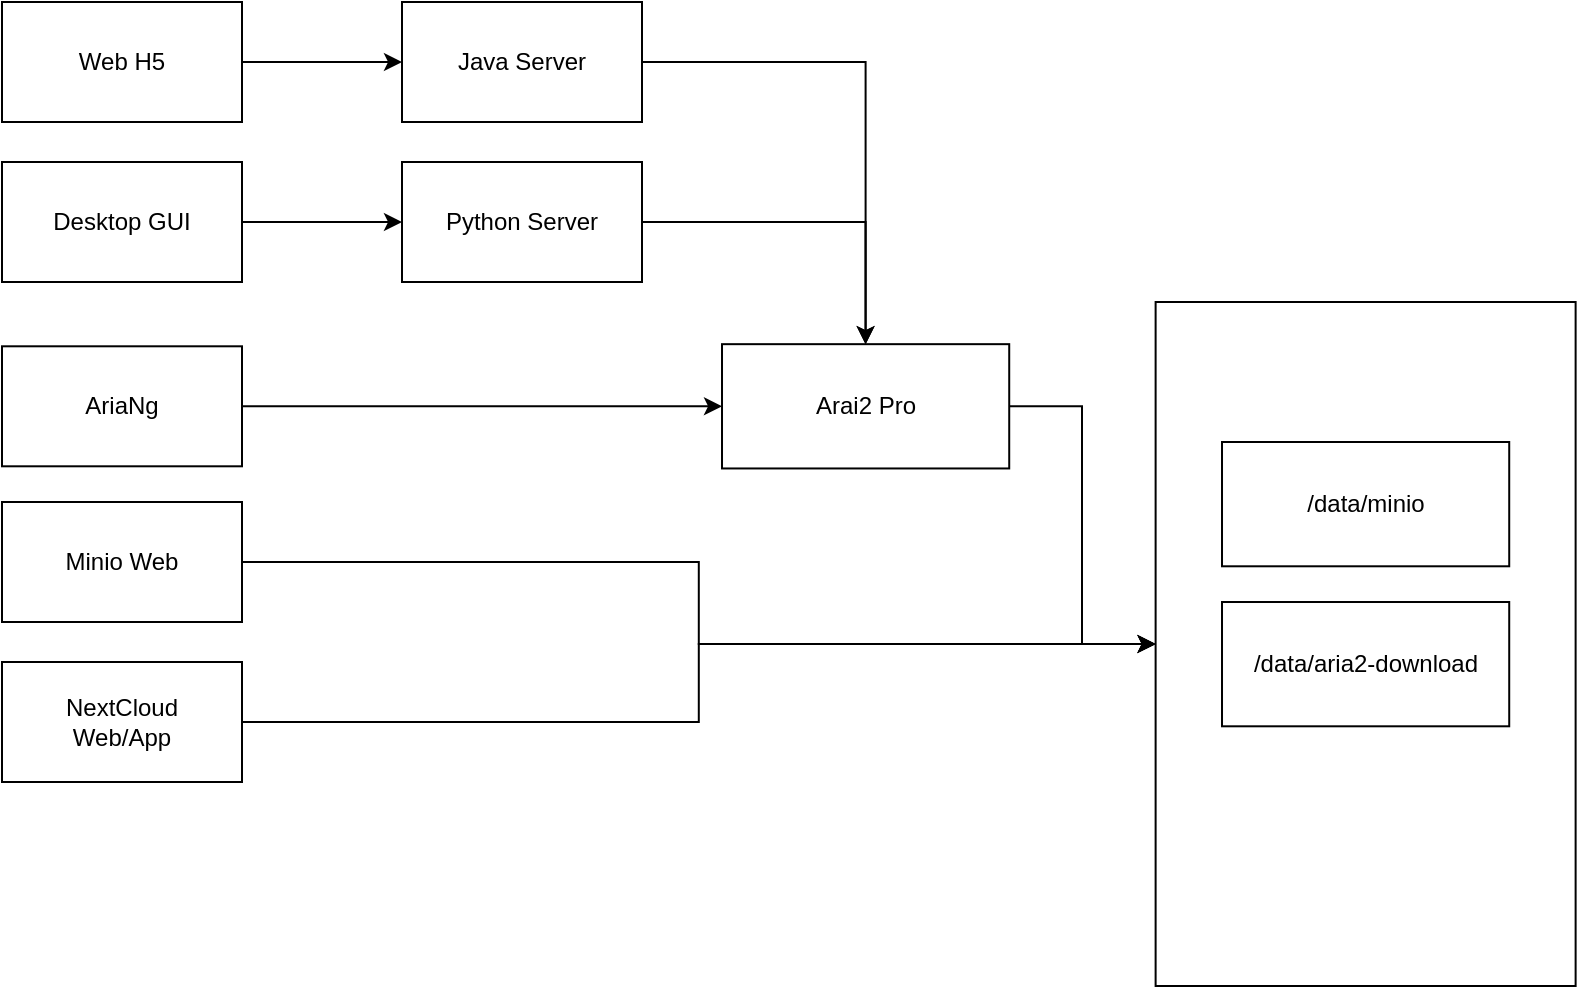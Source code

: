 <mxfile version="14.9.8" type="github">
  <diagram id="-Ue07mU6Pf70v0qbAelw" name="Page-1">
    <mxGraphModel dx="727" dy="784" grid="1" gridSize="10" guides="1" tooltips="1" connect="1" arrows="1" fold="1" page="1" pageScale="1" pageWidth="827" pageHeight="1169" math="0" shadow="0">
      <root>
        <mxCell id="0" />
        <mxCell id="1" parent="0" />
        <mxCell id="fFiWTOyk9VKNke9C7eUC-37" value="" style="rounded=0;whiteSpace=wrap;html=1;" vertex="1" parent="1">
          <mxGeometry x="1436.81" y="380" width="210" height="342" as="geometry" />
        </mxCell>
        <mxCell id="fFiWTOyk9VKNke9C7eUC-32" style="edgeStyle=orthogonalEdgeStyle;rounded=0;orthogonalLoop=1;jettySize=auto;html=1;" edge="1" parent="1" source="fFiWTOyk9VKNke9C7eUC-3" target="fFiWTOyk9VKNke9C7eUC-5">
          <mxGeometry relative="1" as="geometry" />
        </mxCell>
        <mxCell id="fFiWTOyk9VKNke9C7eUC-3" value="Web H5" style="rounded=0;whiteSpace=wrap;html=1;" vertex="1" parent="1">
          <mxGeometry x="860" y="230" width="120" height="60" as="geometry" />
        </mxCell>
        <mxCell id="fFiWTOyk9VKNke9C7eUC-40" style="edgeStyle=orthogonalEdgeStyle;rounded=0;orthogonalLoop=1;jettySize=auto;html=1;" edge="1" parent="1" source="fFiWTOyk9VKNke9C7eUC-4" target="fFiWTOyk9VKNke9C7eUC-37">
          <mxGeometry relative="1" as="geometry" />
        </mxCell>
        <mxCell id="fFiWTOyk9VKNke9C7eUC-4" value="NextCloud&lt;br&gt;Web/App" style="rounded=0;whiteSpace=wrap;html=1;" vertex="1" parent="1">
          <mxGeometry x="860" y="560" width="120" height="60" as="geometry" />
        </mxCell>
        <mxCell id="fFiWTOyk9VKNke9C7eUC-38" style="edgeStyle=orthogonalEdgeStyle;rounded=0;orthogonalLoop=1;jettySize=auto;html=1;" edge="1" parent="1" source="fFiWTOyk9VKNke9C7eUC-5" target="fFiWTOyk9VKNke9C7eUC-34">
          <mxGeometry relative="1" as="geometry" />
        </mxCell>
        <mxCell id="fFiWTOyk9VKNke9C7eUC-5" value="Java Server" style="rounded=0;whiteSpace=wrap;html=1;" vertex="1" parent="1">
          <mxGeometry x="1060" y="230" width="120" height="60" as="geometry" />
        </mxCell>
        <mxCell id="fFiWTOyk9VKNke9C7eUC-39" style="edgeStyle=orthogonalEdgeStyle;rounded=0;orthogonalLoop=1;jettySize=auto;html=1;entryX=0.5;entryY=0;entryDx=0;entryDy=0;" edge="1" parent="1" source="fFiWTOyk9VKNke9C7eUC-6" target="fFiWTOyk9VKNke9C7eUC-34">
          <mxGeometry relative="1" as="geometry" />
        </mxCell>
        <mxCell id="fFiWTOyk9VKNke9C7eUC-6" value="Python Server" style="rounded=0;whiteSpace=wrap;html=1;" vertex="1" parent="1">
          <mxGeometry x="1060" y="310" width="120" height="60" as="geometry" />
        </mxCell>
        <mxCell id="fFiWTOyk9VKNke9C7eUC-36" style="edgeStyle=orthogonalEdgeStyle;rounded=0;orthogonalLoop=1;jettySize=auto;html=1;entryX=0;entryY=0.5;entryDx=0;entryDy=0;" edge="1" parent="1" source="fFiWTOyk9VKNke9C7eUC-8" target="fFiWTOyk9VKNke9C7eUC-34">
          <mxGeometry relative="1" as="geometry" />
        </mxCell>
        <mxCell id="fFiWTOyk9VKNke9C7eUC-8" value="AriaNg" style="rounded=0;whiteSpace=wrap;html=1;" vertex="1" parent="1">
          <mxGeometry x="860" y="402.15" width="120" height="60" as="geometry" />
        </mxCell>
        <mxCell id="fFiWTOyk9VKNke9C7eUC-41" style="edgeStyle=orthogonalEdgeStyle;rounded=0;orthogonalLoop=1;jettySize=auto;html=1;" edge="1" parent="1" source="fFiWTOyk9VKNke9C7eUC-18" target="fFiWTOyk9VKNke9C7eUC-37">
          <mxGeometry relative="1" as="geometry" />
        </mxCell>
        <mxCell id="fFiWTOyk9VKNke9C7eUC-18" value="Minio Web" style="rounded=0;whiteSpace=wrap;html=1;" vertex="1" parent="1">
          <mxGeometry x="860" y="480" width="120" height="60" as="geometry" />
        </mxCell>
        <mxCell id="fFiWTOyk9VKNke9C7eUC-33" style="edgeStyle=orthogonalEdgeStyle;rounded=0;orthogonalLoop=1;jettySize=auto;html=1;entryX=0;entryY=0.5;entryDx=0;entryDy=0;" edge="1" parent="1" source="fFiWTOyk9VKNke9C7eUC-19" target="fFiWTOyk9VKNke9C7eUC-6">
          <mxGeometry relative="1" as="geometry" />
        </mxCell>
        <mxCell id="fFiWTOyk9VKNke9C7eUC-19" value="Desktop GUI" style="rounded=0;whiteSpace=wrap;html=1;" vertex="1" parent="1">
          <mxGeometry x="860" y="310" width="120" height="60" as="geometry" />
        </mxCell>
        <mxCell id="fFiWTOyk9VKNke9C7eUC-21" value="/data/minio" style="rounded=0;whiteSpace=wrap;html=1;" vertex="1" parent="1">
          <mxGeometry x="1470.004" y="450.001" width="143.607" height="62.143" as="geometry" />
        </mxCell>
        <mxCell id="fFiWTOyk9VKNke9C7eUC-14" value="/data/aria2-download" style="rounded=0;whiteSpace=wrap;html=1;" vertex="1" parent="1">
          <mxGeometry x="1470.004" y="530.003" width="143.607" height="62.143" as="geometry" />
        </mxCell>
        <mxCell id="fFiWTOyk9VKNke9C7eUC-42" style="edgeStyle=orthogonalEdgeStyle;rounded=0;orthogonalLoop=1;jettySize=auto;html=1;entryX=0;entryY=0.5;entryDx=0;entryDy=0;" edge="1" parent="1" source="fFiWTOyk9VKNke9C7eUC-34" target="fFiWTOyk9VKNke9C7eUC-37">
          <mxGeometry relative="1" as="geometry">
            <Array as="points">
              <mxPoint x="1400" y="432" />
              <mxPoint x="1400" y="551" />
            </Array>
          </mxGeometry>
        </mxCell>
        <mxCell id="fFiWTOyk9VKNke9C7eUC-34" value="Arai2 Pro" style="rounded=0;whiteSpace=wrap;html=1;" vertex="1" parent="1">
          <mxGeometry x="1220.004" y="401.083" width="143.607" height="62.143" as="geometry" />
        </mxCell>
      </root>
    </mxGraphModel>
  </diagram>
</mxfile>
